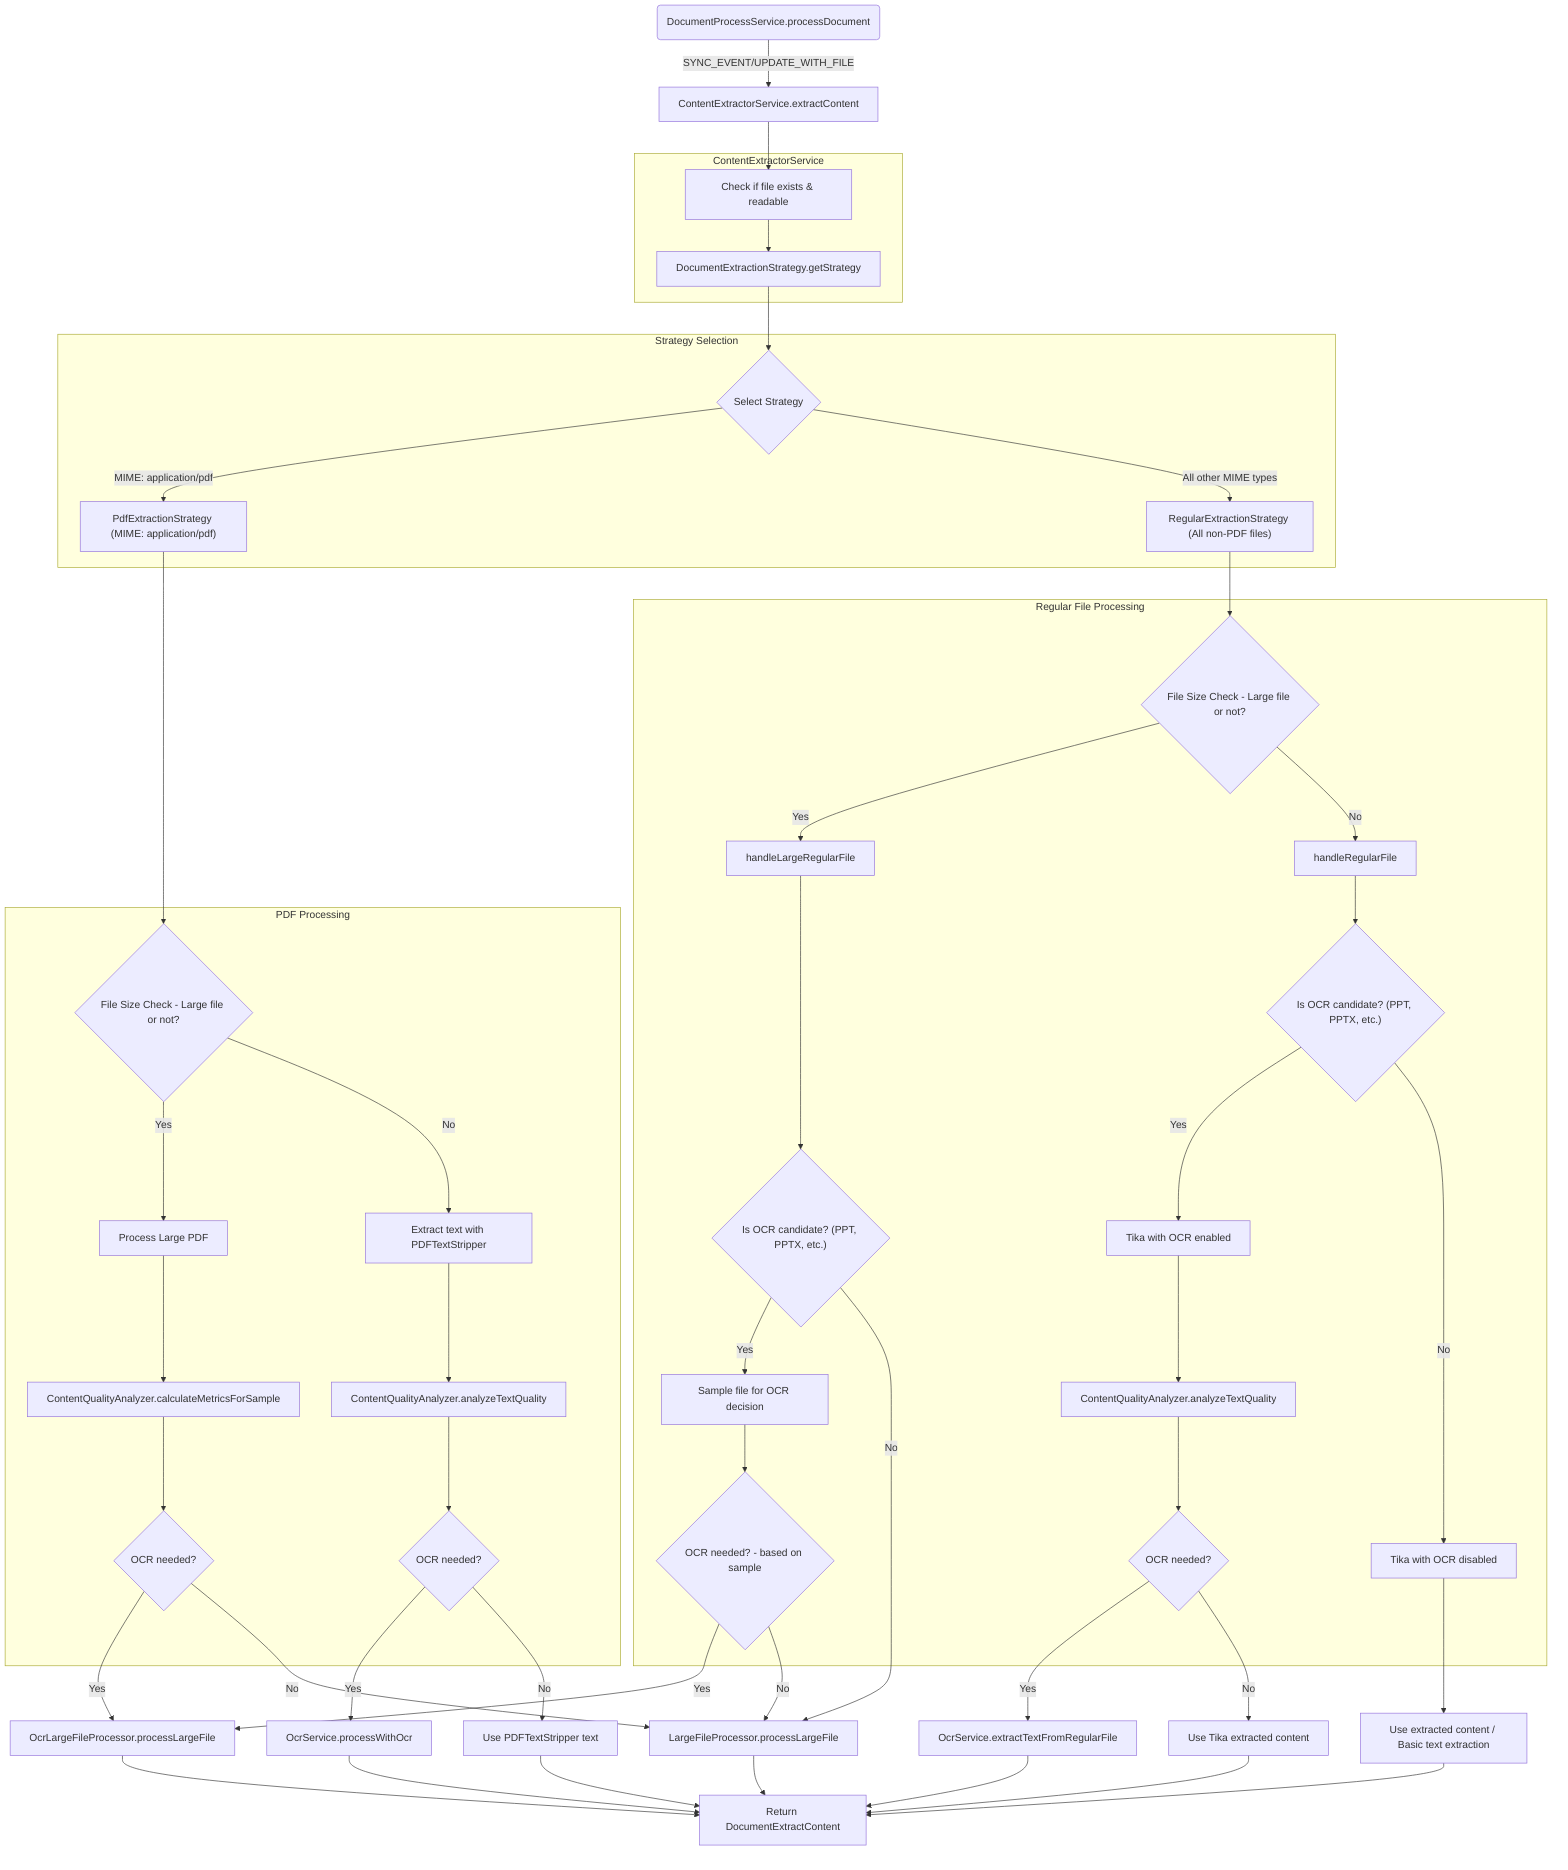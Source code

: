 ---
config:
  layout: dagre
  theme: default
---
flowchart TD
    subgraph ContentExtractorService["ContentExtractorService"]
        FileChecks["Check if file exists & readable"]
        Factory["DocumentExtractionStrategy.getStrategy"]
    end
    subgraph StrategySelection["Strategy Selection"]
        StrategySelect{"Select Strategy"}
        PDFStrategy["PdfExtractionStrategy (MIME: application/pdf)"]
        RegularStrategy["RegularExtractionStrategy (All non-PDF files)"]
    end
    subgraph PDFProcessing["PDF Processing"]
        PDFCheck{"File Size Check - Large file or not?"}
        PDFLarge["Process Large PDF"]
        PDFRegular["Extract text with PDFTextStripper"]
        SamplePDF["ContentQualityAnalyzer.calculateMetricsForSample"]
        PDFOCRDecision{"OCR needed?"}
        PDFMetricsAnalysis["ContentQualityAnalyzer.analyzeTextQuality"]
        PDFOCRDecision2{"OCR needed?"}
    end
    subgraph RegularProcessing["Regular File Processing"]
        RegularSizeCheck{"File Size Check - Large file or not?"}
        RegularLarge["handleLargeRegularFile"]
        RegularNormal["handleRegularFile"]
        OCRCandidateLarge{"Is OCR candidate? (PPT, PPTX, etc.)"}
        OCRCandidateRegular{"Is OCR candidate? (PPT, PPTX, etc.)"}
        RegularSample["Sample file for OCR decision"]
        RegularOCRDecision{"OCR needed? - based on sample"}
        TikaWithOCR["Tika with OCR enabled"]
        MetricsAnalysis["ContentQualityAnalyzer.analyzeTextQuality"]
        TikaWithoutOCR["Tika with OCR disabled"]
        RegularQualityCheck{"OCR needed?"}
    end
    Start("DocumentProcessService.processDocument") -- SYNC_EVENT/UPDATE_WITH_FILE --> ContentExtract["ContentExtractorService.extractContent"]
    ContentExtract --> FileChecks
    FileChecks --> Factory
    Factory --> StrategySelect
    StrategySelect -- MIME: application/pdf --> PDFStrategy
    StrategySelect -- All other MIME types --> RegularStrategy
    PDFStrategy --> PDFCheck
    PDFCheck -- Yes --> PDFLarge
    PDFCheck -- No --> PDFRegular
    PDFLarge --> SamplePDF
    SamplePDF --> PDFOCRDecision
    PDFOCRDecision -- Yes --> OcrLargeProcessor["OcrLargeFileProcessor.processLargeFile"]
    PDFOCRDecision -- No --> LargeFileProcessor["LargeFileProcessor.processLargeFile"]
    PDFRegular --> PDFMetricsAnalysis
    PDFMetricsAnalysis --> PDFOCRDecision2
    PDFOCRDecision2 -- Yes --> PDFWithOCR["OcrService.processWithOcr"]
    PDFOCRDecision2 -- No --> PDFWithoutOCR["Use PDFTextStripper text"]
    RegularStrategy --> RegularSizeCheck
    RegularSizeCheck -- Yes --> RegularLarge
    RegularSizeCheck -- No --> RegularNormal
    RegularLarge --> OCRCandidateLarge
    OCRCandidateLarge -- Yes --> RegularSample
    OCRCandidateLarge -- No --> LargeFileProcessor
    RegularSample --> RegularOCRDecision
    RegularOCRDecision -- Yes --> OcrLargeProcessor
    RegularOCRDecision -- No --> LargeFileProcessor
    RegularNormal --> OCRCandidateRegular
    OCRCandidateRegular -- Yes --> TikaWithOCR
    TikaWithOCR --> MetricsAnalysis
    MetricsAnalysis --> RegularQualityCheck
    OCRCandidateRegular -- No --> TikaWithoutOCR
    TikaWithoutOCR --> RegularDirectContent["Use extracted content / Basic text extraction"]
    RegularDirectContent --> ReturnExtractedContent["Return DocumentExtractContent"]
    RegularQualityCheck -- Yes --> RegularWithOCR["OcrService.extractTextFromRegularFile"]
    RegularQualityCheck -- No --> RegularTikaContent["Use Tika extracted content"]
    OcrLargeProcessor --> ReturnExtractedContent
    LargeFileProcessor --> ReturnExtractedContent
    PDFWithOCR --> ReturnExtractedContent
    PDFWithoutOCR --> ReturnExtractedContent
    RegularWithOCR --> ReturnExtractedContent
    RegularTikaContent --> ReturnExtractedContent